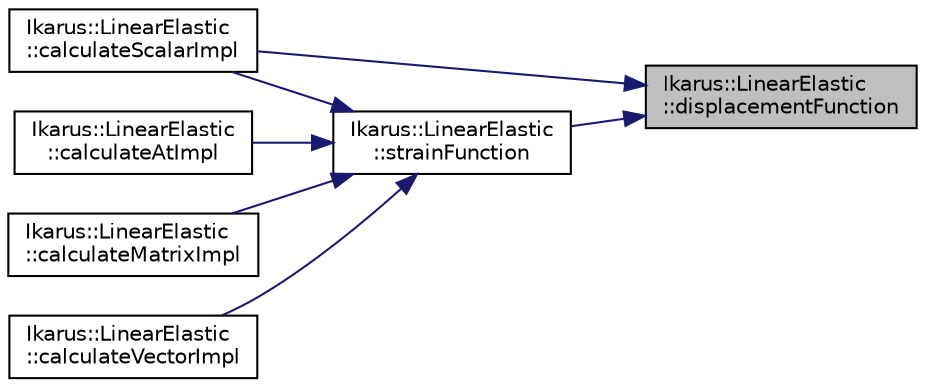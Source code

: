 digraph "Ikarus::LinearElastic::displacementFunction"
{
 // LATEX_PDF_SIZE
  edge [fontname="Helvetica",fontsize="10",labelfontname="Helvetica",labelfontsize="10"];
  node [fontname="Helvetica",fontsize="10",shape=record];
  rankdir="RL";
  Node1 [label="Ikarus::LinearElastic\l::displacementFunction",height=0.2,width=0.4,color="black", fillcolor="grey75", style="filled", fontcolor="black",tooltip="Gets the displacement function for the given Requirement and optional displacement vector."];
  Node1 -> Node2 [dir="back",color="midnightblue",fontsize="10",style="solid"];
  Node2 [label="Ikarus::LinearElastic\l::calculateScalarImpl",height=0.2,width=0.4,color="black", fillcolor="white", style="filled",URL="$a01444.html#a28498b1fc6009e9b9d4def6843885071",tooltip=" "];
  Node1 -> Node3 [dir="back",color="midnightblue",fontsize="10",style="solid"];
  Node3 [label="Ikarus::LinearElastic\l::strainFunction",height=0.2,width=0.4,color="black", fillcolor="white", style="filled",URL="$a01444.html#a6edfa724b62a794c1fa6763e6ff84b52",tooltip="Gets the strain function for the given Requirement and optional displacement vector."];
  Node3 -> Node4 [dir="back",color="midnightblue",fontsize="10",style="solid"];
  Node4 [label="Ikarus::LinearElastic\l::calculateAtImpl",height=0.2,width=0.4,color="black", fillcolor="white", style="filled",URL="$a01444.html#a3130f6e8306cfc559f9ea7c98a87a705",tooltip="Calculates a requested result at a specific local position."];
  Node3 -> Node5 [dir="back",color="midnightblue",fontsize="10",style="solid"];
  Node5 [label="Ikarus::LinearElastic\l::calculateMatrixImpl",height=0.2,width=0.4,color="black", fillcolor="white", style="filled",URL="$a01444.html#aaccaa2b9ee5c942b6f60d3068aced6e4",tooltip=" "];
  Node3 -> Node2 [dir="back",color="midnightblue",fontsize="10",style="solid"];
  Node3 -> Node6 [dir="back",color="midnightblue",fontsize="10",style="solid"];
  Node6 [label="Ikarus::LinearElastic\l::calculateVectorImpl",height=0.2,width=0.4,color="black", fillcolor="white", style="filled",URL="$a01444.html#a6a8fa2f60b478ea1e11ea863d4436f93",tooltip=" "];
}
